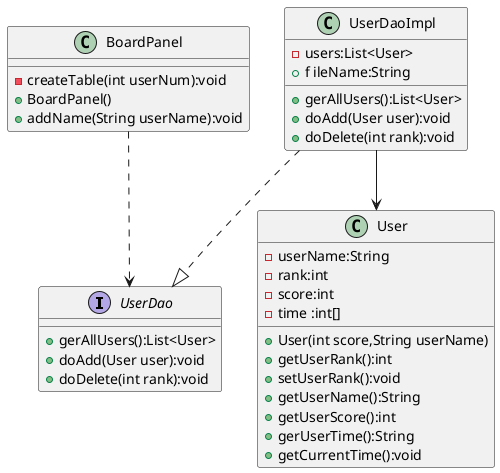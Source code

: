 @startuml
'https://plantuml.com/class-diagram

interface UserDao
class User
class UserDaoImpl
class BoardPanel

UserDaoImpl..|>UserDao
UserDaoImpl-->User
BoardPanel..>UserDao


class User{
- userName:String
- rank:int
- score:int
- time :int[]
+User(int score,String userName)
+getUserRank():int
+setUserRank():void
+getUserName():String
+getUserScore():int
+gerUserTime():String
+getCurrentTime():void
}

interface UserDao{
+gerAllUsers():List<User>
+doAdd(User user):void
+doDelete(int rank):void
}
class UserDaoImpl{
- users:List<User>
+f ileName:String
+ gerAllUsers():List<User>
+ doAdd(User user):void
+ doDelete(int rank):void
}
class BoardPanel{
- createTable(int userNum):void
+ BoardPanel()
+ addName(String userName):void

}


@enduml